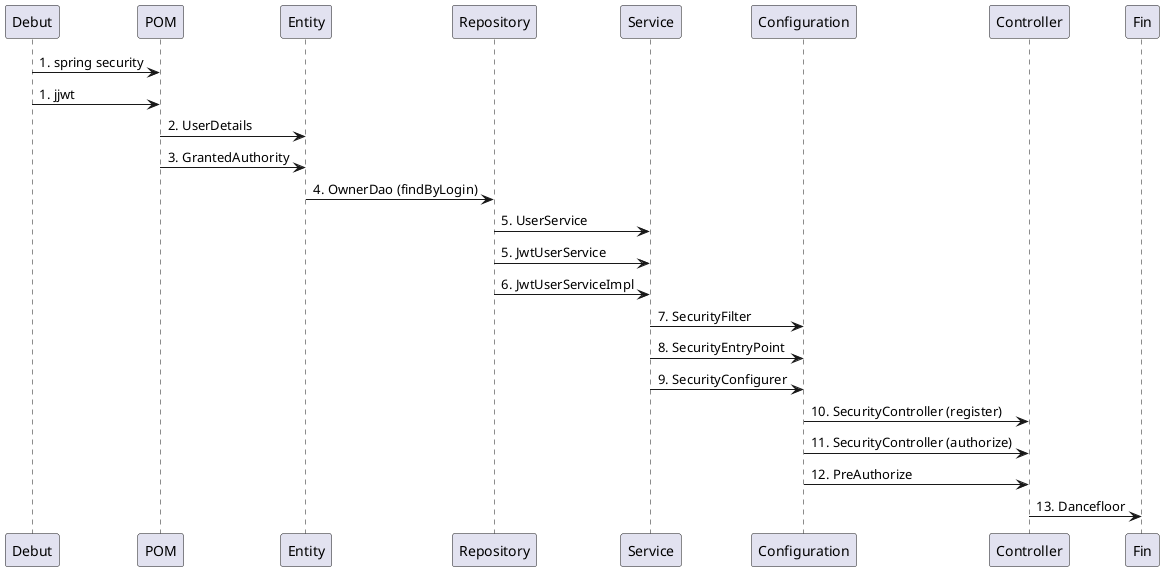 @startuml

Debut -> POM: 1. spring security
Debut -> POM: 1. jjwt
POM -> Entity: 2. UserDetails
POM -> Entity: 3. GrantedAuthority
Entity -> Repository: 4. OwnerDao (findByLogin)
Repository -> Service: 5. UserService
Repository -> Service: 5. JwtUserService
Repository -> Service: 6. JwtUserServiceImpl
Service -> Configuration: 7. SecurityFilter
Service -> Configuration: 8. SecurityEntryPoint
Service -> Configuration: 9. SecurityConfigurer
Configuration -> Controller: 10. SecurityController (register)
Configuration -> Controller: 11. SecurityController (authorize)
Configuration -> Controller: 12. PreAuthorize
Controller -> Fin: 13. Dancefloor

@enduml